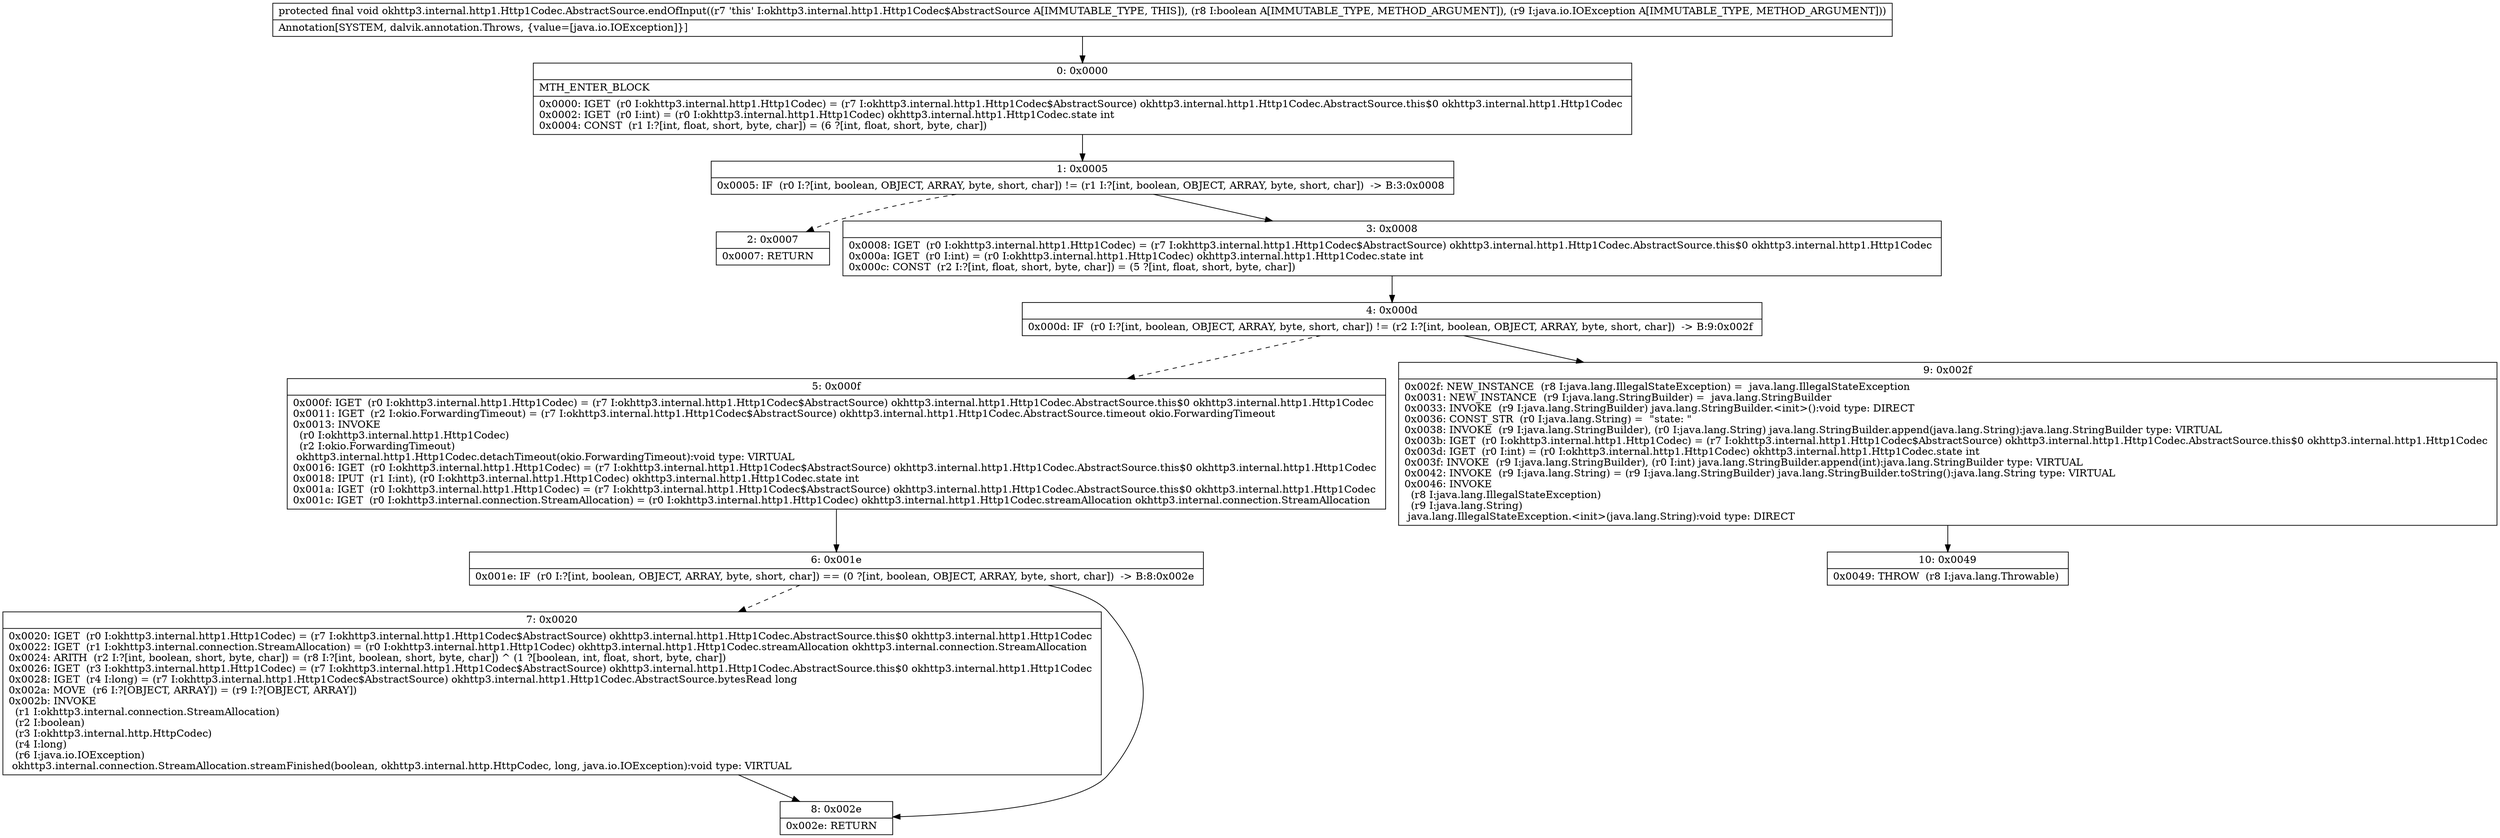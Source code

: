 digraph "CFG forokhttp3.internal.http1.Http1Codec.AbstractSource.endOfInput(ZLjava\/io\/IOException;)V" {
Node_0 [shape=record,label="{0\:\ 0x0000|MTH_ENTER_BLOCK\l|0x0000: IGET  (r0 I:okhttp3.internal.http1.Http1Codec) = (r7 I:okhttp3.internal.http1.Http1Codec$AbstractSource) okhttp3.internal.http1.Http1Codec.AbstractSource.this$0 okhttp3.internal.http1.Http1Codec \l0x0002: IGET  (r0 I:int) = (r0 I:okhttp3.internal.http1.Http1Codec) okhttp3.internal.http1.Http1Codec.state int \l0x0004: CONST  (r1 I:?[int, float, short, byte, char]) = (6 ?[int, float, short, byte, char]) \l}"];
Node_1 [shape=record,label="{1\:\ 0x0005|0x0005: IF  (r0 I:?[int, boolean, OBJECT, ARRAY, byte, short, char]) != (r1 I:?[int, boolean, OBJECT, ARRAY, byte, short, char])  \-\> B:3:0x0008 \l}"];
Node_2 [shape=record,label="{2\:\ 0x0007|0x0007: RETURN   \l}"];
Node_3 [shape=record,label="{3\:\ 0x0008|0x0008: IGET  (r0 I:okhttp3.internal.http1.Http1Codec) = (r7 I:okhttp3.internal.http1.Http1Codec$AbstractSource) okhttp3.internal.http1.Http1Codec.AbstractSource.this$0 okhttp3.internal.http1.Http1Codec \l0x000a: IGET  (r0 I:int) = (r0 I:okhttp3.internal.http1.Http1Codec) okhttp3.internal.http1.Http1Codec.state int \l0x000c: CONST  (r2 I:?[int, float, short, byte, char]) = (5 ?[int, float, short, byte, char]) \l}"];
Node_4 [shape=record,label="{4\:\ 0x000d|0x000d: IF  (r0 I:?[int, boolean, OBJECT, ARRAY, byte, short, char]) != (r2 I:?[int, boolean, OBJECT, ARRAY, byte, short, char])  \-\> B:9:0x002f \l}"];
Node_5 [shape=record,label="{5\:\ 0x000f|0x000f: IGET  (r0 I:okhttp3.internal.http1.Http1Codec) = (r7 I:okhttp3.internal.http1.Http1Codec$AbstractSource) okhttp3.internal.http1.Http1Codec.AbstractSource.this$0 okhttp3.internal.http1.Http1Codec \l0x0011: IGET  (r2 I:okio.ForwardingTimeout) = (r7 I:okhttp3.internal.http1.Http1Codec$AbstractSource) okhttp3.internal.http1.Http1Codec.AbstractSource.timeout okio.ForwardingTimeout \l0x0013: INVOKE  \l  (r0 I:okhttp3.internal.http1.Http1Codec)\l  (r2 I:okio.ForwardingTimeout)\l okhttp3.internal.http1.Http1Codec.detachTimeout(okio.ForwardingTimeout):void type: VIRTUAL \l0x0016: IGET  (r0 I:okhttp3.internal.http1.Http1Codec) = (r7 I:okhttp3.internal.http1.Http1Codec$AbstractSource) okhttp3.internal.http1.Http1Codec.AbstractSource.this$0 okhttp3.internal.http1.Http1Codec \l0x0018: IPUT  (r1 I:int), (r0 I:okhttp3.internal.http1.Http1Codec) okhttp3.internal.http1.Http1Codec.state int \l0x001a: IGET  (r0 I:okhttp3.internal.http1.Http1Codec) = (r7 I:okhttp3.internal.http1.Http1Codec$AbstractSource) okhttp3.internal.http1.Http1Codec.AbstractSource.this$0 okhttp3.internal.http1.Http1Codec \l0x001c: IGET  (r0 I:okhttp3.internal.connection.StreamAllocation) = (r0 I:okhttp3.internal.http1.Http1Codec) okhttp3.internal.http1.Http1Codec.streamAllocation okhttp3.internal.connection.StreamAllocation \l}"];
Node_6 [shape=record,label="{6\:\ 0x001e|0x001e: IF  (r0 I:?[int, boolean, OBJECT, ARRAY, byte, short, char]) == (0 ?[int, boolean, OBJECT, ARRAY, byte, short, char])  \-\> B:8:0x002e \l}"];
Node_7 [shape=record,label="{7\:\ 0x0020|0x0020: IGET  (r0 I:okhttp3.internal.http1.Http1Codec) = (r7 I:okhttp3.internal.http1.Http1Codec$AbstractSource) okhttp3.internal.http1.Http1Codec.AbstractSource.this$0 okhttp3.internal.http1.Http1Codec \l0x0022: IGET  (r1 I:okhttp3.internal.connection.StreamAllocation) = (r0 I:okhttp3.internal.http1.Http1Codec) okhttp3.internal.http1.Http1Codec.streamAllocation okhttp3.internal.connection.StreamAllocation \l0x0024: ARITH  (r2 I:?[int, boolean, short, byte, char]) = (r8 I:?[int, boolean, short, byte, char]) ^ (1 ?[boolean, int, float, short, byte, char]) \l0x0026: IGET  (r3 I:okhttp3.internal.http1.Http1Codec) = (r7 I:okhttp3.internal.http1.Http1Codec$AbstractSource) okhttp3.internal.http1.Http1Codec.AbstractSource.this$0 okhttp3.internal.http1.Http1Codec \l0x0028: IGET  (r4 I:long) = (r7 I:okhttp3.internal.http1.Http1Codec$AbstractSource) okhttp3.internal.http1.Http1Codec.AbstractSource.bytesRead long \l0x002a: MOVE  (r6 I:?[OBJECT, ARRAY]) = (r9 I:?[OBJECT, ARRAY]) \l0x002b: INVOKE  \l  (r1 I:okhttp3.internal.connection.StreamAllocation)\l  (r2 I:boolean)\l  (r3 I:okhttp3.internal.http.HttpCodec)\l  (r4 I:long)\l  (r6 I:java.io.IOException)\l okhttp3.internal.connection.StreamAllocation.streamFinished(boolean, okhttp3.internal.http.HttpCodec, long, java.io.IOException):void type: VIRTUAL \l}"];
Node_8 [shape=record,label="{8\:\ 0x002e|0x002e: RETURN   \l}"];
Node_9 [shape=record,label="{9\:\ 0x002f|0x002f: NEW_INSTANCE  (r8 I:java.lang.IllegalStateException) =  java.lang.IllegalStateException \l0x0031: NEW_INSTANCE  (r9 I:java.lang.StringBuilder) =  java.lang.StringBuilder \l0x0033: INVOKE  (r9 I:java.lang.StringBuilder) java.lang.StringBuilder.\<init\>():void type: DIRECT \l0x0036: CONST_STR  (r0 I:java.lang.String) =  \"state: \" \l0x0038: INVOKE  (r9 I:java.lang.StringBuilder), (r0 I:java.lang.String) java.lang.StringBuilder.append(java.lang.String):java.lang.StringBuilder type: VIRTUAL \l0x003b: IGET  (r0 I:okhttp3.internal.http1.Http1Codec) = (r7 I:okhttp3.internal.http1.Http1Codec$AbstractSource) okhttp3.internal.http1.Http1Codec.AbstractSource.this$0 okhttp3.internal.http1.Http1Codec \l0x003d: IGET  (r0 I:int) = (r0 I:okhttp3.internal.http1.Http1Codec) okhttp3.internal.http1.Http1Codec.state int \l0x003f: INVOKE  (r9 I:java.lang.StringBuilder), (r0 I:int) java.lang.StringBuilder.append(int):java.lang.StringBuilder type: VIRTUAL \l0x0042: INVOKE  (r9 I:java.lang.String) = (r9 I:java.lang.StringBuilder) java.lang.StringBuilder.toString():java.lang.String type: VIRTUAL \l0x0046: INVOKE  \l  (r8 I:java.lang.IllegalStateException)\l  (r9 I:java.lang.String)\l java.lang.IllegalStateException.\<init\>(java.lang.String):void type: DIRECT \l}"];
Node_10 [shape=record,label="{10\:\ 0x0049|0x0049: THROW  (r8 I:java.lang.Throwable) \l}"];
MethodNode[shape=record,label="{protected final void okhttp3.internal.http1.Http1Codec.AbstractSource.endOfInput((r7 'this' I:okhttp3.internal.http1.Http1Codec$AbstractSource A[IMMUTABLE_TYPE, THIS]), (r8 I:boolean A[IMMUTABLE_TYPE, METHOD_ARGUMENT]), (r9 I:java.io.IOException A[IMMUTABLE_TYPE, METHOD_ARGUMENT]))  | Annotation[SYSTEM, dalvik.annotation.Throws, \{value=[java.io.IOException]\}]\l}"];
MethodNode -> Node_0;
Node_0 -> Node_1;
Node_1 -> Node_2[style=dashed];
Node_1 -> Node_3;
Node_3 -> Node_4;
Node_4 -> Node_5[style=dashed];
Node_4 -> Node_9;
Node_5 -> Node_6;
Node_6 -> Node_7[style=dashed];
Node_6 -> Node_8;
Node_7 -> Node_8;
Node_9 -> Node_10;
}

